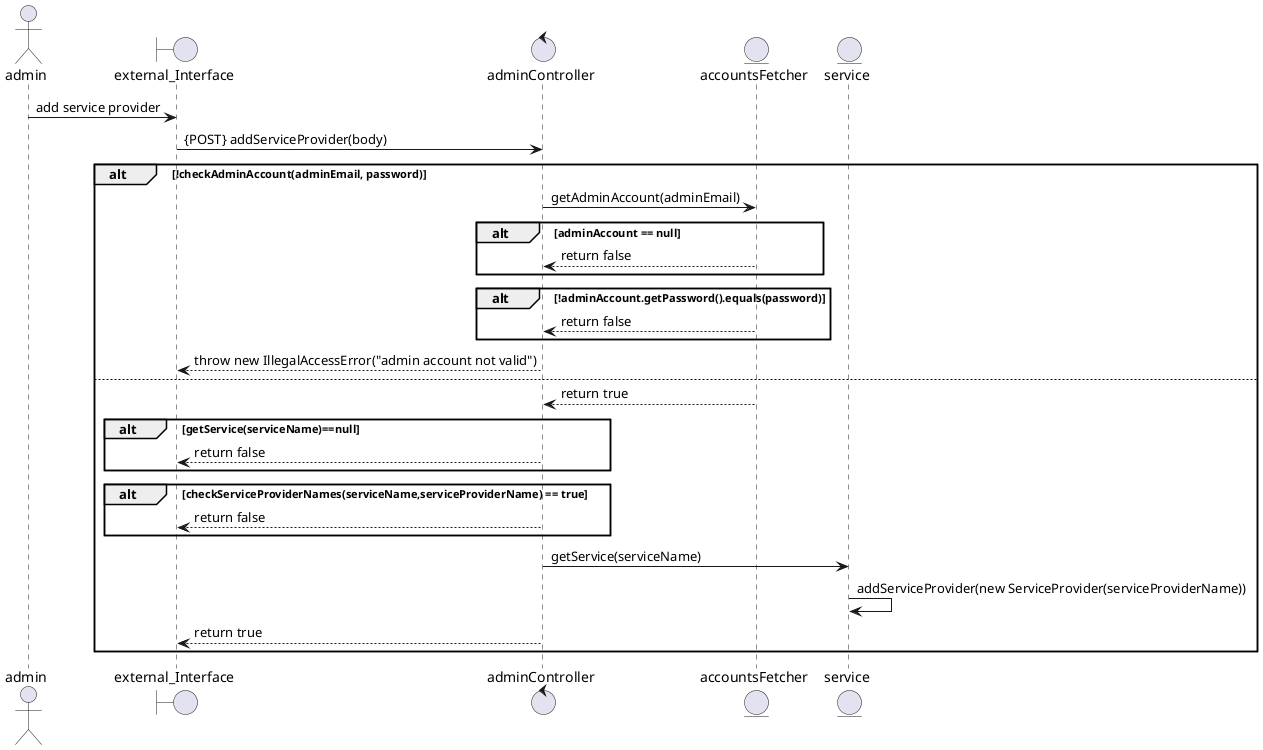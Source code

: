 @startuml adminAddServiceProvider

actor admin
boundary external_Interface
control adminController
entity accountsFetcher
entity service

admin -> external_Interface : add service provider
external_Interface -> adminController : {POST} addServiceProvider(body)

alt !checkAdminAccount(adminEmail, password)
    adminController -> accountsFetcher : getAdminAccount(adminEmail)
    alt adminAccount == null
        accountsFetcher --> adminController : return false
    end
    alt !adminAccount.getPassword().equals(password)
        accountsFetcher --> adminController : return false
    end

    adminController --> external_Interface : throw new IllegalAccessError("admin account not valid")
    else 
         accountsFetcher --> adminController : return true

    alt getService(serviceName)==null
        adminController --> external_Interface : return false
    end
    alt checkServiceProviderNames(serviceName,serviceProviderName) == true
        adminController --> external_Interface : return false
    end    
        adminController -> service : getService(serviceName)
        service -> service : addServiceProvider(new ServiceProvider(serviceProviderName))
        adminController --> external_Interface : return true

end

@enduml